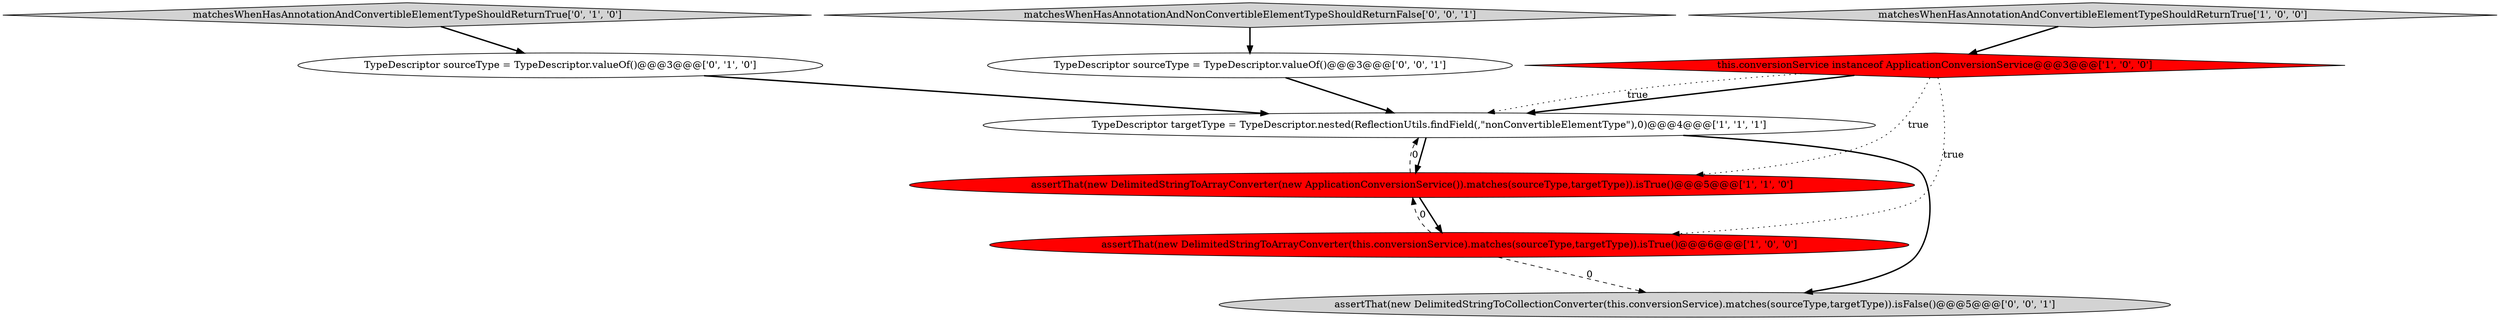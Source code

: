 digraph {
9 [style = filled, label = "matchesWhenHasAnnotationAndNonConvertibleElementTypeShouldReturnFalse['0', '0', '1']", fillcolor = lightgray, shape = diamond image = "AAA0AAABBB3BBB"];
8 [style = filled, label = "assertThat(new DelimitedStringToCollectionConverter(this.conversionService).matches(sourceType,targetType)).isFalse()@@@5@@@['0', '0', '1']", fillcolor = lightgray, shape = ellipse image = "AAA0AAABBB3BBB"];
0 [style = filled, label = "this.conversionService instanceof ApplicationConversionService@@@3@@@['1', '0', '0']", fillcolor = red, shape = diamond image = "AAA1AAABBB1BBB"];
6 [style = filled, label = "matchesWhenHasAnnotationAndConvertibleElementTypeShouldReturnTrue['0', '1', '0']", fillcolor = lightgray, shape = diamond image = "AAA0AAABBB2BBB"];
3 [style = filled, label = "TypeDescriptor targetType = TypeDescriptor.nested(ReflectionUtils.findField(,\"nonConvertibleElementType\"),0)@@@4@@@['1', '1', '1']", fillcolor = white, shape = ellipse image = "AAA0AAABBB1BBB"];
2 [style = filled, label = "assertThat(new DelimitedStringToArrayConverter(new ApplicationConversionService()).matches(sourceType,targetType)).isTrue()@@@5@@@['1', '1', '0']", fillcolor = red, shape = ellipse image = "AAA1AAABBB1BBB"];
5 [style = filled, label = "TypeDescriptor sourceType = TypeDescriptor.valueOf()@@@3@@@['0', '1', '0']", fillcolor = white, shape = ellipse image = "AAA0AAABBB2BBB"];
1 [style = filled, label = "assertThat(new DelimitedStringToArrayConverter(this.conversionService).matches(sourceType,targetType)).isTrue()@@@6@@@['1', '0', '0']", fillcolor = red, shape = ellipse image = "AAA1AAABBB1BBB"];
4 [style = filled, label = "matchesWhenHasAnnotationAndConvertibleElementTypeShouldReturnTrue['1', '0', '0']", fillcolor = lightgray, shape = diamond image = "AAA0AAABBB1BBB"];
7 [style = filled, label = "TypeDescriptor sourceType = TypeDescriptor.valueOf()@@@3@@@['0', '0', '1']", fillcolor = white, shape = ellipse image = "AAA0AAABBB3BBB"];
0->3 [style = bold, label=""];
5->3 [style = bold, label=""];
1->8 [style = dashed, label="0"];
6->5 [style = bold, label=""];
0->3 [style = dotted, label="true"];
1->2 [style = dashed, label="0"];
0->2 [style = dotted, label="true"];
3->2 [style = bold, label=""];
2->3 [style = dashed, label="0"];
9->7 [style = bold, label=""];
2->1 [style = bold, label=""];
3->8 [style = bold, label=""];
7->3 [style = bold, label=""];
4->0 [style = bold, label=""];
0->1 [style = dotted, label="true"];
}
